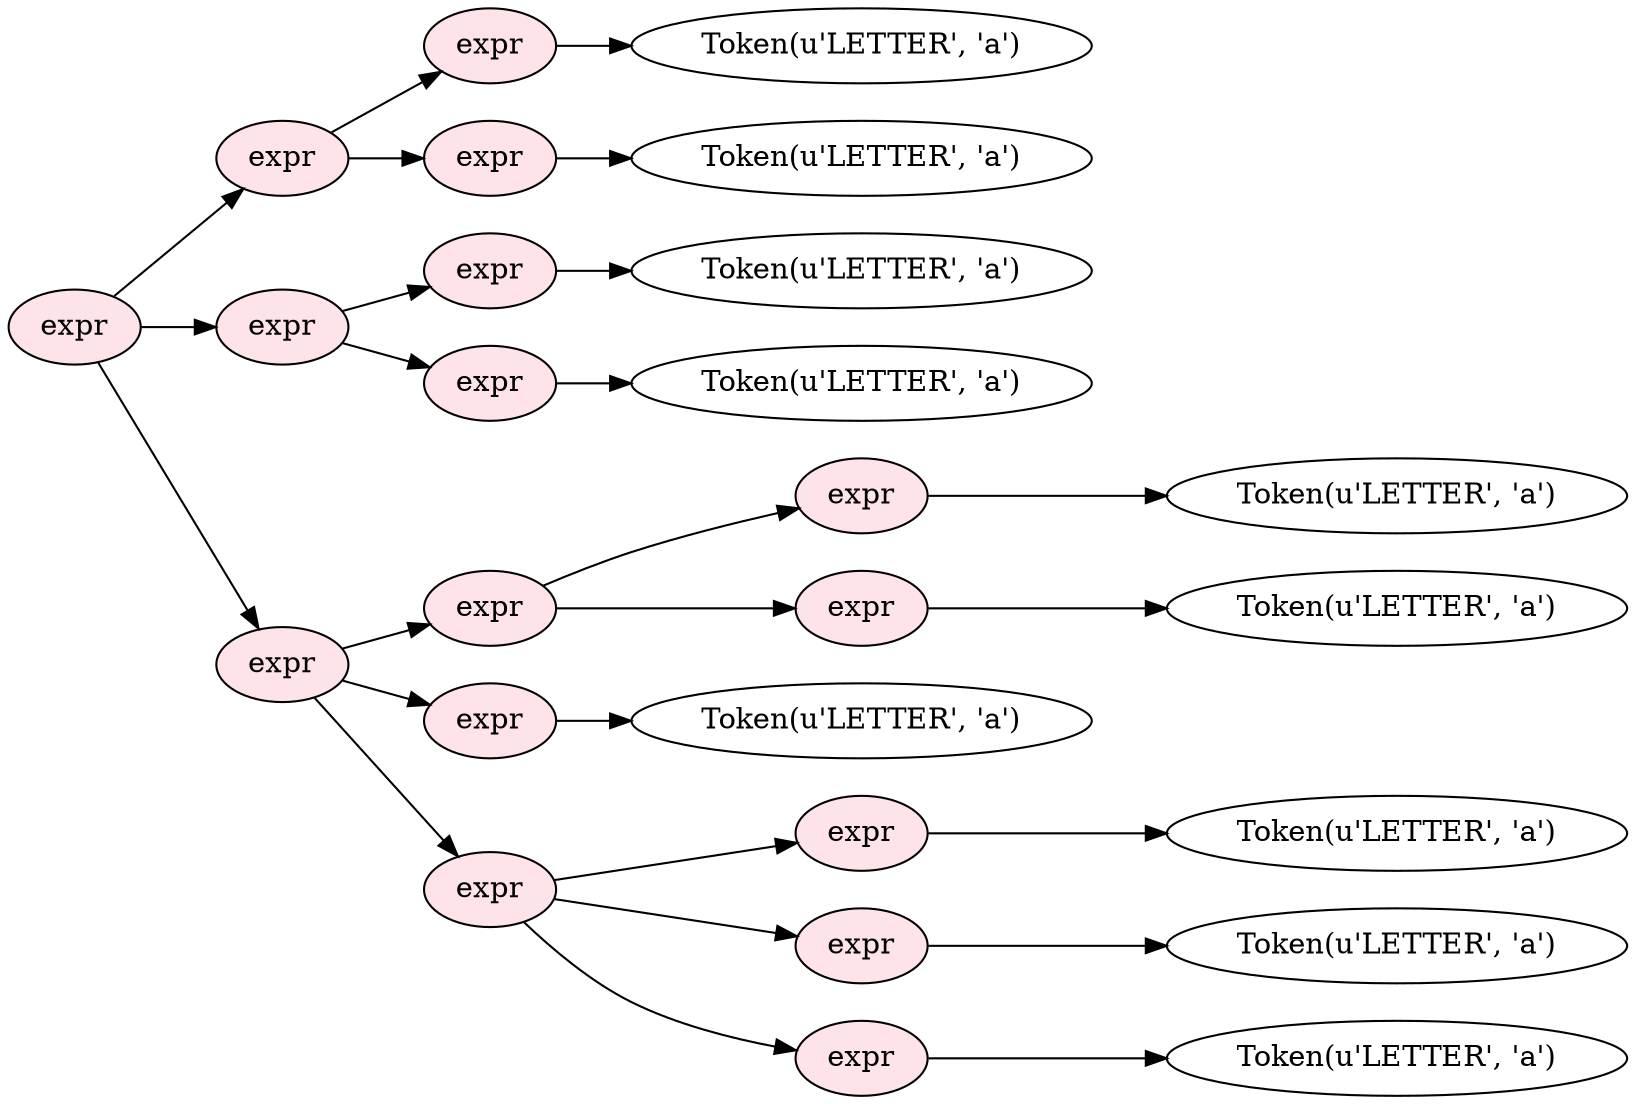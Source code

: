 digraph G {
rankdir=LR;
0 [label="Token(u'LETTER', 'a')"];
1 [style=filled, fillcolor="#fee3e9", label=expr];
1 -> 0;
2 [label="Token(u'LETTER', 'a')"];
3 [style=filled, fillcolor="#fee3e9", label=expr];
3 -> 2;
4 [style=filled, fillcolor="#fee3e9", label=expr];
4 -> 1;
4 -> 3;
5 [label="Token(u'LETTER', 'a')"];
6 [style=filled, fillcolor="#fee3e9", label=expr];
6 -> 5;
7 [label="Token(u'LETTER', 'a')"];
8 [style=filled, fillcolor="#fee3e9", label=expr];
8 -> 7;
9 [style=filled, fillcolor="#fee3e9", label=expr];
9 -> 6;
9 -> 8;
10 [label="Token(u'LETTER', 'a')"];
11 [style=filled, fillcolor="#fee3e9", label=expr];
11 -> 10;
12 [label="Token(u'LETTER', 'a')"];
13 [style=filled, fillcolor="#fee3e9", label=expr];
13 -> 12;
14 [style=filled, fillcolor="#fee3e9", label=expr];
14 -> 11;
14 -> 13;
15 [label="Token(u'LETTER', 'a')"];
16 [style=filled, fillcolor="#fee3e9", label=expr];
16 -> 15;
17 [label="Token(u'LETTER', 'a')"];
18 [style=filled, fillcolor="#fee3e9", label=expr];
18 -> 17;
19 [label="Token(u'LETTER', 'a')"];
20 [style=filled, fillcolor="#fee3e9", label=expr];
20 -> 19;
21 [label="Token(u'LETTER', 'a')"];
22 [style=filled, fillcolor="#fee3e9", label=expr];
22 -> 21;
23 [style=filled, fillcolor="#fee3e9", label=expr];
23 -> 18;
23 -> 20;
23 -> 22;
24 [style=filled, fillcolor="#fee3e9", label=expr];
24 -> 14;
24 -> 16;
24 -> 23;
25 [style=filled, fillcolor="#fee3e9", label=expr];
25 -> 4;
25 -> 9;
25 -> 24;
}
